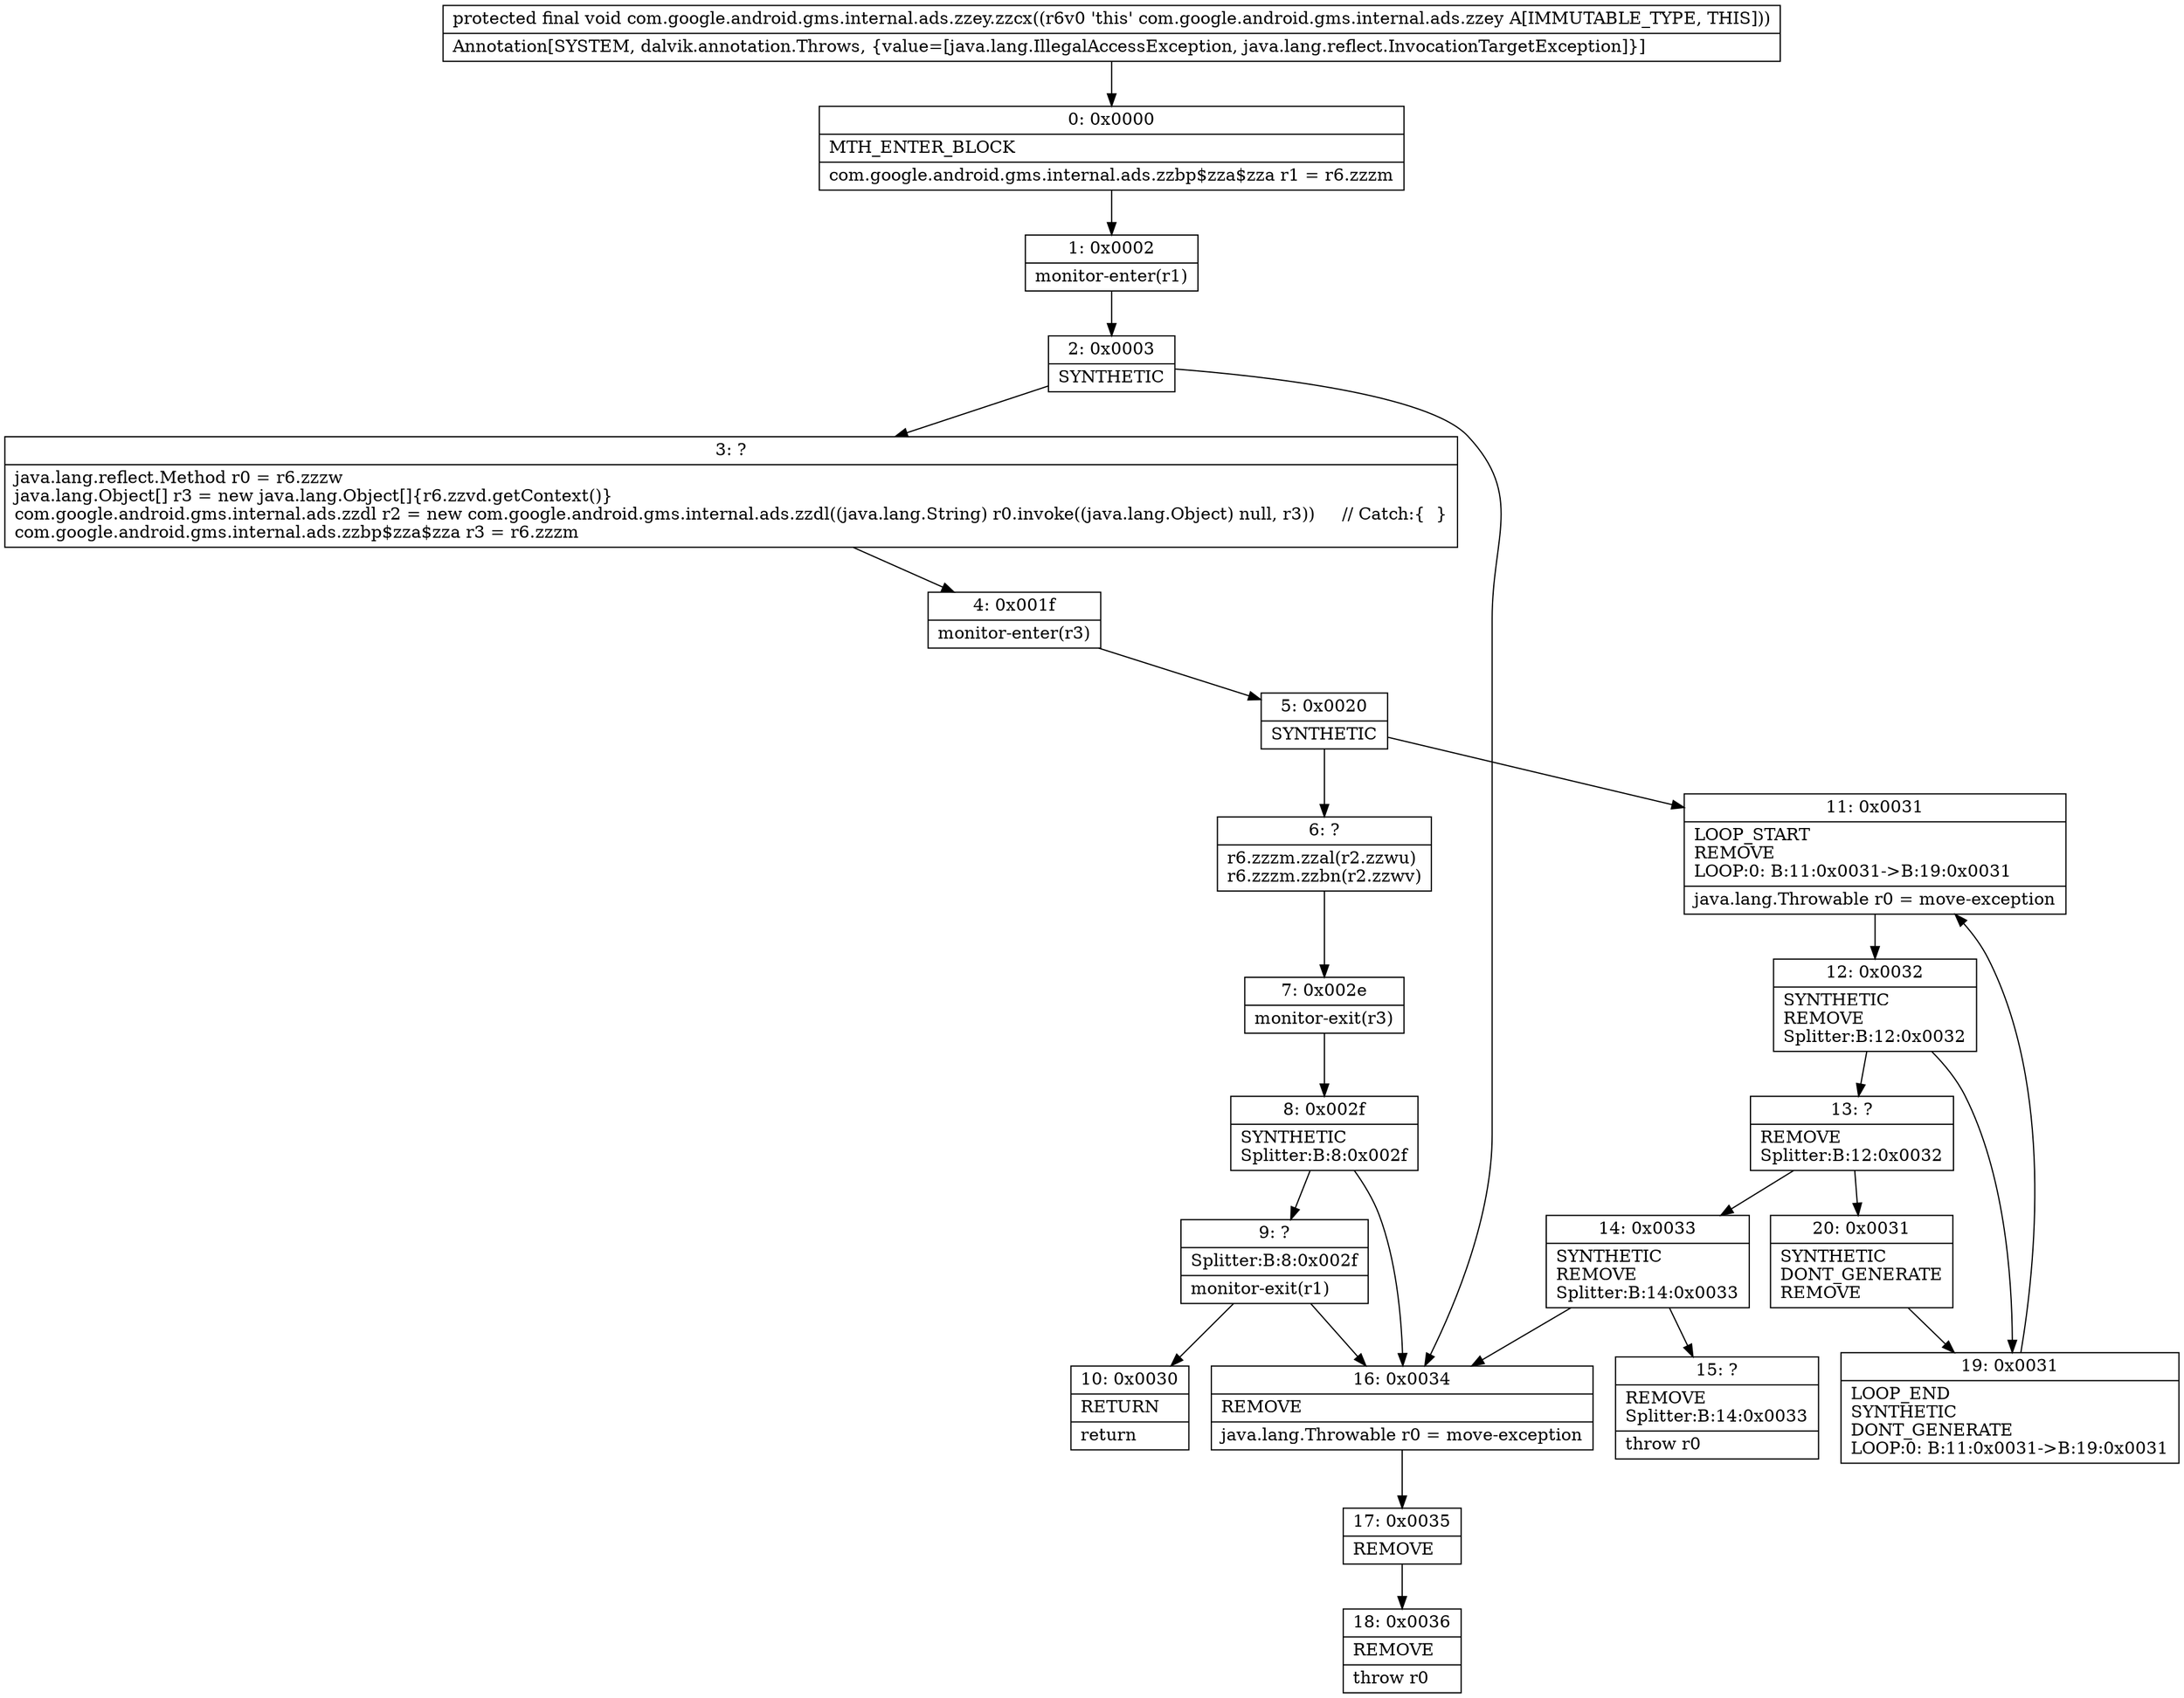 digraph "CFG forcom.google.android.gms.internal.ads.zzey.zzcx()V" {
Node_0 [shape=record,label="{0\:\ 0x0000|MTH_ENTER_BLOCK\l|com.google.android.gms.internal.ads.zzbp$zza$zza r1 = r6.zzzm\l}"];
Node_1 [shape=record,label="{1\:\ 0x0002|monitor\-enter(r1)\l}"];
Node_2 [shape=record,label="{2\:\ 0x0003|SYNTHETIC\l}"];
Node_3 [shape=record,label="{3\:\ ?|java.lang.reflect.Method r0 = r6.zzzw\ljava.lang.Object[] r3 = new java.lang.Object[]\{r6.zzvd.getContext()\}\lcom.google.android.gms.internal.ads.zzdl r2 = new com.google.android.gms.internal.ads.zzdl((java.lang.String) r0.invoke((java.lang.Object) null, r3))     \/\/ Catch:\{  \}\lcom.google.android.gms.internal.ads.zzbp$zza$zza r3 = r6.zzzm\l}"];
Node_4 [shape=record,label="{4\:\ 0x001f|monitor\-enter(r3)\l}"];
Node_5 [shape=record,label="{5\:\ 0x0020|SYNTHETIC\l}"];
Node_6 [shape=record,label="{6\:\ ?|r6.zzzm.zzal(r2.zzwu)\lr6.zzzm.zzbn(r2.zzwv)\l}"];
Node_7 [shape=record,label="{7\:\ 0x002e|monitor\-exit(r3)\l}"];
Node_8 [shape=record,label="{8\:\ 0x002f|SYNTHETIC\lSplitter:B:8:0x002f\l}"];
Node_9 [shape=record,label="{9\:\ ?|Splitter:B:8:0x002f\l|monitor\-exit(r1)\l}"];
Node_10 [shape=record,label="{10\:\ 0x0030|RETURN\l|return\l}"];
Node_11 [shape=record,label="{11\:\ 0x0031|LOOP_START\lREMOVE\lLOOP:0: B:11:0x0031\-\>B:19:0x0031\l|java.lang.Throwable r0 = move\-exception\l}"];
Node_12 [shape=record,label="{12\:\ 0x0032|SYNTHETIC\lREMOVE\lSplitter:B:12:0x0032\l}"];
Node_13 [shape=record,label="{13\:\ ?|REMOVE\lSplitter:B:12:0x0032\l}"];
Node_14 [shape=record,label="{14\:\ 0x0033|SYNTHETIC\lREMOVE\lSplitter:B:14:0x0033\l}"];
Node_15 [shape=record,label="{15\:\ ?|REMOVE\lSplitter:B:14:0x0033\l|throw r0\l}"];
Node_16 [shape=record,label="{16\:\ 0x0034|REMOVE\l|java.lang.Throwable r0 = move\-exception\l}"];
Node_17 [shape=record,label="{17\:\ 0x0035|REMOVE\l}"];
Node_18 [shape=record,label="{18\:\ 0x0036|REMOVE\l|throw r0\l}"];
Node_19 [shape=record,label="{19\:\ 0x0031|LOOP_END\lSYNTHETIC\lDONT_GENERATE\lLOOP:0: B:11:0x0031\-\>B:19:0x0031\l}"];
Node_20 [shape=record,label="{20\:\ 0x0031|SYNTHETIC\lDONT_GENERATE\lREMOVE\l}"];
MethodNode[shape=record,label="{protected final void com.google.android.gms.internal.ads.zzey.zzcx((r6v0 'this' com.google.android.gms.internal.ads.zzey A[IMMUTABLE_TYPE, THIS]))  | Annotation[SYSTEM, dalvik.annotation.Throws, \{value=[java.lang.IllegalAccessException, java.lang.reflect.InvocationTargetException]\}]\l}"];
MethodNode -> Node_0;
Node_0 -> Node_1;
Node_1 -> Node_2;
Node_2 -> Node_3;
Node_2 -> Node_16;
Node_3 -> Node_4;
Node_4 -> Node_5;
Node_5 -> Node_6;
Node_5 -> Node_11;
Node_6 -> Node_7;
Node_7 -> Node_8;
Node_8 -> Node_9;
Node_8 -> Node_16;
Node_9 -> Node_10;
Node_9 -> Node_16;
Node_11 -> Node_12;
Node_12 -> Node_13;
Node_12 -> Node_19;
Node_13 -> Node_14;
Node_13 -> Node_20;
Node_14 -> Node_15;
Node_14 -> Node_16;
Node_16 -> Node_17;
Node_17 -> Node_18;
Node_19 -> Node_11;
Node_20 -> Node_19;
}

